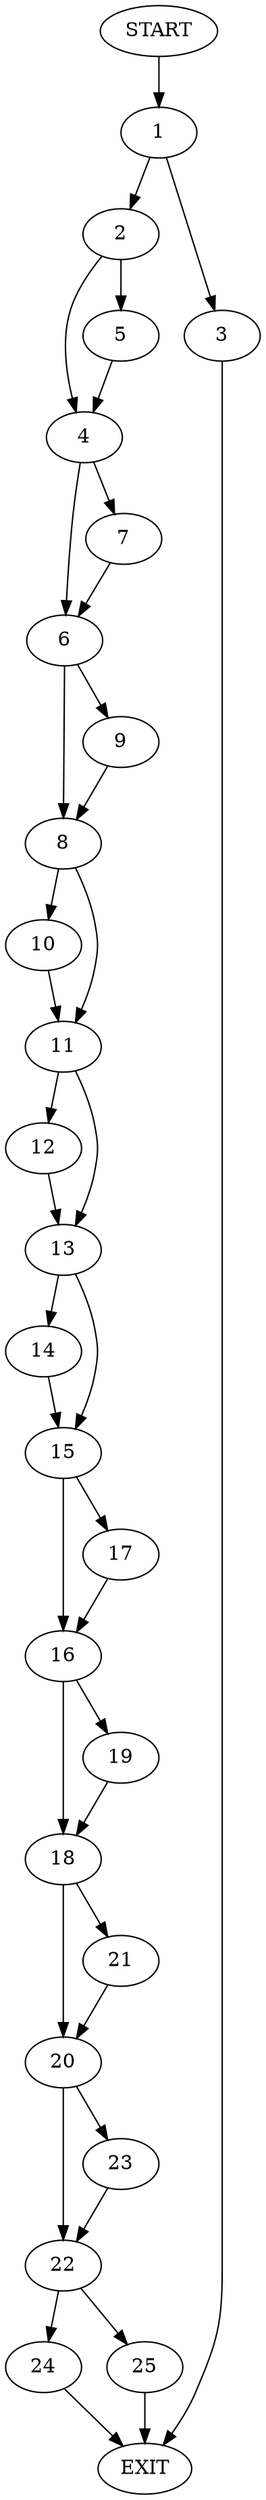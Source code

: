 digraph {
0 [label="START"]
26 [label="EXIT"]
0 -> 1
1 -> 2
1 -> 3
3 -> 26
2 -> 4
2 -> 5
4 -> 6
4 -> 7
5 -> 4
6 -> 8
6 -> 9
7 -> 6
8 -> 10
8 -> 11
9 -> 8
10 -> 11
11 -> 12
11 -> 13
13 -> 14
13 -> 15
12 -> 13
14 -> 15
15 -> 16
15 -> 17
17 -> 16
16 -> 18
16 -> 19
18 -> 20
18 -> 21
19 -> 18
20 -> 22
20 -> 23
21 -> 20
23 -> 22
22 -> 24
22 -> 25
25 -> 26
24 -> 26
}
